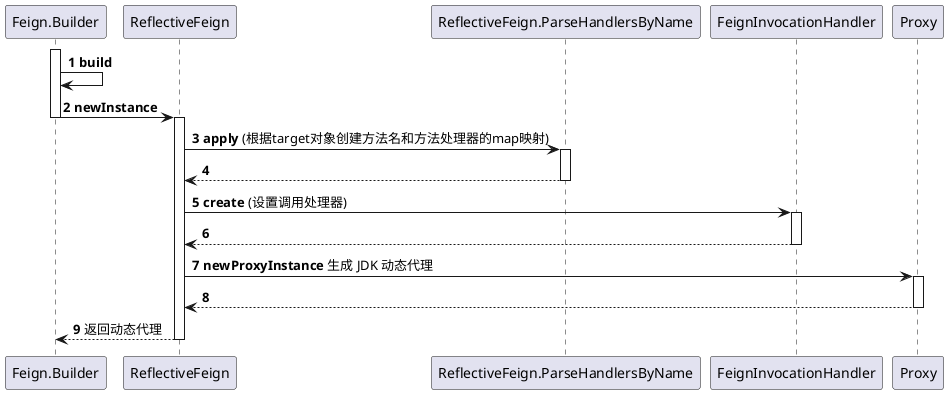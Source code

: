 @startuml
autonumber

activate Feign.Builder
Feign.Builder -> Feign.Builder : <b>build</b>
Feign.Builder -> ReflectiveFeign --++: <b>newInstance</b>
ReflectiveFeign -> ReflectiveFeign.ParseHandlersByName ++: <b>apply</b> (根据target对象创建方法名和方法处理器的map映射)
return
ReflectiveFeign -> FeignInvocationHandler ++: <b>create</b> (设置调用处理器)
return
ReflectiveFeign -> Proxy ++: <b>newProxyInstance</b> 生成 JDK 动态代理
return
return 返回动态代理
@enduml